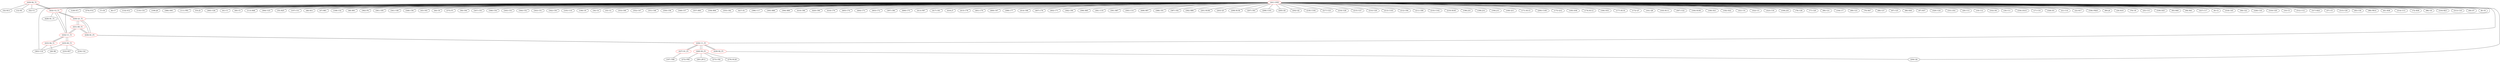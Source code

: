 graph {
	429 [label="(429) R2_T1" color=red]
	52 [label="(52) U1"]
	32 [label="(32) R13"]
	12 [label="(12) R1"]
	432 [label="(432) U2_T1"]
	430 [label="(430) Q1_T1" color=red]
	432 [label="(432) U2_T1"]
	438 [label="(438) R1_P1"]
	431 [label="(431) R5_T1"]
	431 [label="(431) R5_T1" color=red]
	434 [label="(434) U1_T1"]
	438 [label="(438) R1_P1"]
	430 [label="(430) Q1_T1"]
	432 [label="(432) U2_T1" color=red]
	429 [label="(429) R2_T1"]
	434 [label="(434) U1_T1"]
	428 [label="(428) R1_T1"]
	430 [label="(430) Q1_T1"]
	433 [label="(433) R4_T1" color=red]
	363 [label="(363) U16"]
	28 [label="(28) R9"]
	434 [label="(434) U1_T1"]
	434 [label="(434) U1_T1" color=red]
	435 [label="(435) R3_T1"]
	433 [label="(433) R4_T1"]
	432 [label="(432) U2_T1"]
	431 [label="(431) R5_T1"]
	435 [label="(435) R3_T1" color=red]
	363 [label="(363) U16"]
	233 [label="(233) R57"]
	234 [label="(234) C41"]
	434 [label="(434) U1_T1"]
	436 [label="(436) U1_P1" color=red]
	437 [label="(437) D1_P1"]
	439 [label="(439) R2_P1"]
	440 [label="(440) R3_P1"]
	438 [label="(438) R1_P1"]
	437 [label="(437) D1_P1" color=red]
	167 [label="(167) TH6"]
	436 [label="(436) U1_P1"]
	438 [label="(438) R1_P1" color=red]
	431 [label="(431) R5_T1"]
	430 [label="(430) Q1_T1"]
	436 [label="(436) U1_P1"]
	439 [label="(439) R2_P1" color=red]
	204 [label="(204) Q4"]
	436 [label="(436) U1_P1"]
	440 [label="(440) R3_P1" color=red]
	276 [label="(276) R126"]
	272 [label="(272) FB5"]
	281 [label="(281) JP13"]
	273 [label="(273) C92"]
	436 [label="(436) U1_P1"]
	441 [label="(441) GND" color=red]
	120 [label="(120) IC1"]
	374 [label="(374) P14"]
	7 [label="(7) C8"]
	6 [label="(6) C7"]
	132 [label="(132) IC2"]
	363 [label="(363) U16"]
	52 [label="(52) U1"]
	110 [label="(110) C33"]
	109 [label="(109) J6"]
	366 [label="(366) SW1"]
	111 [label="(111) FB1"]
	53 [label="(53) J5"]
	365 [label="(365) U26"]
	41 [label="(41) C1"]
	40 [label="(40) C5"]
	113 [label="(113) R48"]
	364 [label="(364) U25"]
	55 [label="(55) R25"]
	107 [label="(107) C31"]
	48 [label="(48) R31"]
	47 [label="(47) R81"]
	108 [label="(108) C32"]
	46 [label="(46) R91"]
	362 [label="(362) P4"]
	361 [label="(361) C85"]
	341 [label="(341) C49"]
	348 [label="(348) C56"]
	43 [label="(43) C63"]
	44 [label="(44) C9"]
	375 [label="(375) P1"]
	56 [label="(56) C64"]
	347 [label="(347) C55"]
	346 [label="(346) C54"]
	345 [label="(345) C53"]
	344 [label="(344) C52"]
	343 [label="(343) C51"]
	342 [label="(342) C50"]
	105 [label="(105) U10"]
	106 [label="(106) U9"]
	34 [label="(34) C4"]
	35 [label="(35) U2"]
	353 [label="(353) C69"]
	352 [label="(352) C47"]
	351 [label="(351) C48"]
	350 [label="(350) C58"]
	349 [label="(349) C57"]
	357 [label="(357) R93"]
	356 [label="(356) R94"]
	355 [label="(355) C82"]
	427 [label="(427) X1"]
	396 [label="(396) U17"]
	395 [label="(395) R88"]
	394 [label="(394) R89"]
	419 [label="(419) C98"]
	420 [label="(420) C99"]
	418 [label="(418) C79"]
	405 [label="(405) C74"]
	404 [label="(404) C73"]
	403 [label="(403) C72"]
	397 [label="(397) C80"]
	406 [label="(406) C75"]
	413 [label="(413) FB7"]
	417 [label="(417) C81"]
	416 [label="(416) J7"]
	415 [label="(415) C78"]
	401 [label="(401) C70"]
	400 [label="(400) C67"]
	399 [label="(399) C77"]
	414 [label="(414) C68"]
	407 [label="(407) C76"]
	402 [label="(402) C71"]
	382 [label="(382) C90"]
	390 [label="(390) R85"]
	381 [label="(381) U19"]
	391 [label="(391) R87"]
	393 [label="(393) U14"]
	408 [label="(408) R97"]
	388 [label="(388) C61"]
	387 [label="(387) C62"]
	392 [label="(392) R86"]
	201 [label="(201) R108"]
	203 [label="(203) Q3"]
	208 [label="(208) R158"]
	207 [label="(207) C83"]
	206 [label="(206) C101"]
	205 [label="(205) Q5"]
	204 [label="(204) Q4"]
	202 [label="(202) Q2"]
	218 [label="(218) C104"]
	217 [label="(217) U23"]
	216 [label="(216) U28"]
	215 [label="(215) U27"]
	214 [label="(214) U29"]
	213 [label="(213) C103"]
	212 [label="(212) C94"]
	211 [label="(211) C89"]
	210 [label="(210) C102"]
	219 [label="(219) R165"]
	196 [label="(196) J10"]
	199 [label="(199) J14"]
	194 [label="(194) J13"]
	169 [label="(169) Q11"]
	171 [label="(171) R115"]
	200 [label="(200) C100"]
	175 [label="(175) Q12"]
	185 [label="(185) D36"]
	174 [label="(174) R112"]
	184 [label="(184) D33"]
	177 [label="(177) R116"]
	172 [label="(172) Q7"]
	161 [label="(161) Q6"]
	163 [label="(163) R111"]
	367 [label="(367) U22"]
	164 [label="(164) R106"]
	180 [label="(180) D21"]
	182 [label="(182) D22"]
	321 [label="(321) U4"]
	322 [label="(322) U3"]
	323 [label="(323) C16"]
	338 [label="(338) J18"]
	78 [label="(78) C28"]
	77 [label="(77) C29"]
	90 [label="(90) C21"]
	104 [label="(104) U7"]
	69 [label="(69) C23"]
	76 [label="(76) R47"]
	68 [label="(68) C27"]
	67 [label="(67) C25"]
	88 [label="(88) R36"]
	87 [label="(87) R37"]
	320 [label="(320) U24"]
	331 [label="(331) ZA1"]
	20 [label="(20) C13"]
	19 [label="(19) C12"]
	332 [label="(332) D4"]
	18 [label="(18) C11"]
	334 [label="(334) ZA14"]
	17 [label="(17) C10"]
	326 [label="(326) D3"]
	21 [label="(21) C14"]
	22 [label="(22) R17"]
	336 [label="(336) FB20"]
	80 [label="(80) J4"]
	24 [label="(24) R19"]
	79 [label="(79) U8"]
	25 [label="(25) C15"]
	339 [label="(339) D25"]
	93 [label="(93) R40"]
	94 [label="(94) R41"]
	327 [label="(327) C17"]
	9 [label="(9) C2"]
	318 [label="(318) C45"]
	58 [label="(58) C22"]
	328 [label="(328) C18"]
	319 [label="(319) U20"]
	10 [label="(10) C3"]
	312 [label="(312) U12"]
	317 [label="(317) R24"]
	57 [label="(57) U5"]
	315 [label="(315) C20"]
	83 [label="(83) C30"]
	98 [label="(98) FB14"]
	61 [label="(61) R38"]
	314 [label="(314) U13"]
	72 [label="(72) R39"]
	96 [label="(96) U6"]
	316 [label="(316) R23"]
	313 [label="(313) C19"]
	64 [label="(64) D7"]
	8 [label="(8) C6"]
	430 [label="(430) Q1_T1"]
	432 [label="(432) U2_T1"]
	434 [label="(434) U1_T1"]
	436 [label="(436) U1_P1"]
	429 -- 52
	429 -- 32
	429 -- 12
	429 -- 432
	430 -- 432
	430 -- 438
	430 -- 431
	431 -- 434
	431 -- 438
	431 -- 430
	432 -- 429
	432 -- 434
	432 -- 428
	432 -- 430
	433 -- 363
	433 -- 28
	433 -- 434
	434 -- 435
	434 -- 433
	434 -- 432
	434 -- 431
	435 -- 363
	435 -- 233
	435 -- 234
	435 -- 434
	436 -- 437
	436 -- 439
	436 -- 440
	436 -- 438
	437 -- 167
	437 -- 436
	438 -- 431
	438 -- 430
	438 -- 436
	439 -- 204
	439 -- 436
	440 -- 276
	440 -- 272
	440 -- 281
	440 -- 273
	440 -- 436
	441 -- 120
	441 -- 374
	441 -- 7
	441 -- 6
	441 -- 132
	441 -- 363
	441 -- 52
	441 -- 110
	441 -- 109
	441 -- 366
	441 -- 111
	441 -- 53
	441 -- 365
	441 -- 41
	441 -- 40
	441 -- 113
	441 -- 364
	441 -- 55
	441 -- 107
	441 -- 48
	441 -- 47
	441 -- 108
	441 -- 46
	441 -- 362
	441 -- 361
	441 -- 341
	441 -- 348
	441 -- 43
	441 -- 44
	441 -- 375
	441 -- 56
	441 -- 347
	441 -- 346
	441 -- 345
	441 -- 344
	441 -- 343
	441 -- 342
	441 -- 105
	441 -- 106
	441 -- 34
	441 -- 35
	441 -- 353
	441 -- 352
	441 -- 351
	441 -- 350
	441 -- 349
	441 -- 357
	441 -- 356
	441 -- 355
	441 -- 427
	441 -- 396
	441 -- 395
	441 -- 394
	441 -- 419
	441 -- 420
	441 -- 418
	441 -- 405
	441 -- 404
	441 -- 403
	441 -- 397
	441 -- 406
	441 -- 413
	441 -- 417
	441 -- 416
	441 -- 415
	441 -- 401
	441 -- 400
	441 -- 399
	441 -- 414
	441 -- 407
	441 -- 402
	441 -- 382
	441 -- 390
	441 -- 381
	441 -- 391
	441 -- 393
	441 -- 408
	441 -- 388
	441 -- 387
	441 -- 392
	441 -- 201
	441 -- 203
	441 -- 208
	441 -- 207
	441 -- 206
	441 -- 205
	441 -- 204
	441 -- 202
	441 -- 218
	441 -- 217
	441 -- 216
	441 -- 215
	441 -- 214
	441 -- 213
	441 -- 212
	441 -- 211
	441 -- 210
	441 -- 219
	441 -- 196
	441 -- 199
	441 -- 194
	441 -- 169
	441 -- 171
	441 -- 200
	441 -- 175
	441 -- 185
	441 -- 174
	441 -- 184
	441 -- 177
	441 -- 172
	441 -- 161
	441 -- 163
	441 -- 367
	441 -- 164
	441 -- 180
	441 -- 182
	441 -- 321
	441 -- 322
	441 -- 323
	441 -- 338
	441 -- 78
	441 -- 77
	441 -- 90
	441 -- 104
	441 -- 69
	441 -- 76
	441 -- 68
	441 -- 67
	441 -- 88
	441 -- 87
	441 -- 320
	441 -- 331
	441 -- 20
	441 -- 19
	441 -- 332
	441 -- 18
	441 -- 334
	441 -- 17
	441 -- 326
	441 -- 21
	441 -- 22
	441 -- 336
	441 -- 80
	441 -- 24
	441 -- 79
	441 -- 25
	441 -- 339
	441 -- 93
	441 -- 94
	441 -- 327
	441 -- 9
	441 -- 318
	441 -- 58
	441 -- 328
	441 -- 319
	441 -- 10
	441 -- 312
	441 -- 317
	441 -- 57
	441 -- 315
	441 -- 83
	441 -- 98
	441 -- 61
	441 -- 314
	441 -- 72
	441 -- 96
	441 -- 316
	441 -- 313
	441 -- 64
	441 -- 8
	441 -- 430
	441 -- 432
	441 -- 434
	441 -- 436
}
